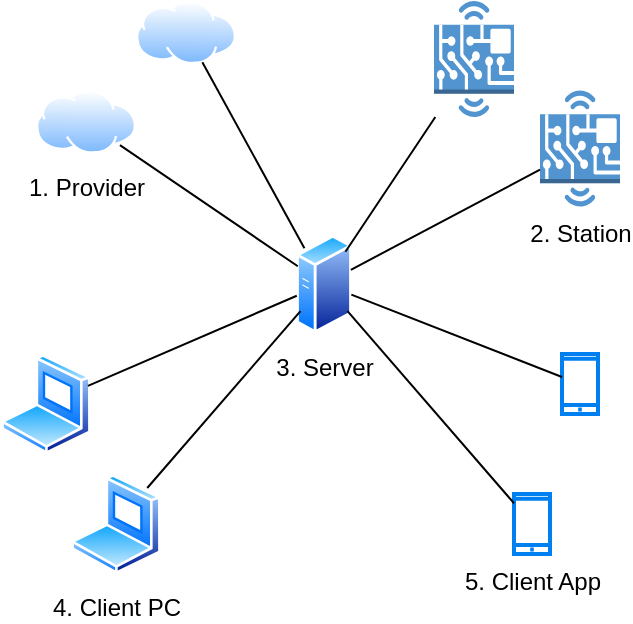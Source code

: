 <mxfile version="14.4.9" type="github" pages="3">
  <diagram id="fEXeDXgkvvIG-jPlyYwD" name="General">
    <mxGraphModel dx="854" dy="375" grid="1" gridSize="10" guides="1" tooltips="1" connect="1" arrows="1" fold="1" page="1" pageScale="1" pageWidth="827" pageHeight="1169" math="0" shadow="0">
      <root>
        <mxCell id="0" />
        <mxCell id="1" parent="0" />
        <mxCell id="RGC4h-Sw9r0hPnOn6d4H-1" value="3. Server" style="aspect=fixed;perimeter=ellipsePerimeter;html=1;align=center;shadow=0;dashed=0;spacingTop=3;image;image=img/lib/active_directory/generic_server.svg;" parent="1" vertex="1">
          <mxGeometry x="400" y="280" width="28.0" height="50" as="geometry" />
        </mxCell>
        <mxCell id="RGC4h-Sw9r0hPnOn6d4H-2" value="" style="aspect=fixed;perimeter=ellipsePerimeter;html=1;align=center;shadow=0;dashed=0;spacingTop=3;image;image=img/lib/active_directory/laptop_client.svg;" parent="1" vertex="1">
          <mxGeometry x="252.5" y="340" width="45" height="50" as="geometry" />
        </mxCell>
        <mxCell id="RGC4h-Sw9r0hPnOn6d4H-3" value="5. Client App" style="html=1;verticalLabelPosition=bottom;align=center;labelBackgroundColor=#ffffff;verticalAlign=top;strokeWidth=2;strokeColor=#0080F0;shadow=0;dashed=0;shape=mxgraph.ios7.icons.smartphone;" parent="1" vertex="1">
          <mxGeometry x="509" y="410" width="18" height="30" as="geometry" />
        </mxCell>
        <mxCell id="RGC4h-Sw9r0hPnOn6d4H-4" value="&lt;div&gt;1. Provider&lt;/div&gt;" style="aspect=fixed;perimeter=ellipsePerimeter;html=1;align=center;shadow=0;dashed=0;spacingTop=3;image;image=img/lib/active_directory/internet_cloud.svg;" parent="1" vertex="1">
          <mxGeometry x="270" y="208.25" width="50" height="31.5" as="geometry" />
        </mxCell>
        <mxCell id="RGC4h-Sw9r0hPnOn6d4H-5" value="" style="aspect=fixed;perimeter=ellipsePerimeter;html=1;align=center;shadow=0;dashed=0;spacingTop=3;image;image=img/lib/active_directory/internet_cloud.svg;" parent="1" vertex="1">
          <mxGeometry x="320" y="163.5" width="50" height="31.5" as="geometry" />
        </mxCell>
        <mxCell id="RGC4h-Sw9r0hPnOn6d4H-6" value="" style="outlineConnect=0;dashed=0;verticalLabelPosition=bottom;verticalAlign=top;align=center;html=1;shape=mxgraph.aws3.hardware_board;fillColor=#5294CF;gradientColor=none;" parent="1" vertex="1">
          <mxGeometry x="469" y="163.5" width="40" height="58" as="geometry" />
        </mxCell>
        <mxCell id="RGC4h-Sw9r0hPnOn6d4H-7" value="2. Station" style="outlineConnect=0;dashed=0;verticalLabelPosition=bottom;verticalAlign=top;align=center;html=1;shape=mxgraph.aws3.hardware_board;fillColor=#5294CF;gradientColor=none;" parent="1" vertex="1">
          <mxGeometry x="522" y="208.25" width="40" height="58" as="geometry" />
        </mxCell>
        <mxCell id="RGC4h-Sw9r0hPnOn6d4H-8" value="" style="html=1;verticalLabelPosition=bottom;align=center;labelBackgroundColor=#ffffff;verticalAlign=top;strokeWidth=2;strokeColor=#0080F0;shadow=0;dashed=0;shape=mxgraph.ios7.icons.smartphone;" parent="1" vertex="1">
          <mxGeometry x="533" y="340" width="18" height="30" as="geometry" />
        </mxCell>
        <mxCell id="RGC4h-Sw9r0hPnOn6d4H-9" value="4. Client PC" style="aspect=fixed;perimeter=ellipsePerimeter;html=1;align=center;shadow=0;dashed=0;spacingTop=3;image;image=img/lib/active_directory/laptop_client.svg;" parent="1" vertex="1">
          <mxGeometry x="287.5" y="400" width="45" height="50" as="geometry" />
        </mxCell>
        <mxCell id="RGC4h-Sw9r0hPnOn6d4H-10" value="" style="endArrow=none;html=1;" parent="1" source="RGC4h-Sw9r0hPnOn6d4H-1" target="RGC4h-Sw9r0hPnOn6d4H-4" edge="1">
          <mxGeometry width="50" height="50" relative="1" as="geometry">
            <mxPoint x="390" y="420" as="sourcePoint" />
            <mxPoint x="440" y="370" as="targetPoint" />
          </mxGeometry>
        </mxCell>
        <mxCell id="RGC4h-Sw9r0hPnOn6d4H-11" value="" style="endArrow=none;html=1;" parent="1" source="RGC4h-Sw9r0hPnOn6d4H-1" target="RGC4h-Sw9r0hPnOn6d4H-5" edge="1">
          <mxGeometry width="50" height="50" relative="1" as="geometry">
            <mxPoint x="410.411" y="308.984" as="sourcePoint" />
            <mxPoint x="292.939" y="256.319" as="targetPoint" />
          </mxGeometry>
        </mxCell>
        <mxCell id="RGC4h-Sw9r0hPnOn6d4H-12" value="" style="endArrow=none;html=1;" parent="1" source="RGC4h-Sw9r0hPnOn6d4H-1" target="RGC4h-Sw9r0hPnOn6d4H-6" edge="1">
          <mxGeometry width="50" height="50" relative="1" as="geometry">
            <mxPoint x="420.411" y="318.984" as="sourcePoint" />
            <mxPoint x="302.939" y="266.319" as="targetPoint" />
          </mxGeometry>
        </mxCell>
        <mxCell id="RGC4h-Sw9r0hPnOn6d4H-13" value="" style="endArrow=none;html=1;" parent="1" source="RGC4h-Sw9r0hPnOn6d4H-1" target="RGC4h-Sw9r0hPnOn6d4H-7" edge="1">
          <mxGeometry width="50" height="50" relative="1" as="geometry">
            <mxPoint x="430.411" y="328.984" as="sourcePoint" />
            <mxPoint x="312.939" y="276.319" as="targetPoint" />
          </mxGeometry>
        </mxCell>
        <mxCell id="RGC4h-Sw9r0hPnOn6d4H-14" value="" style="endArrow=none;html=1;" parent="1" source="RGC4h-Sw9r0hPnOn6d4H-8" target="RGC4h-Sw9r0hPnOn6d4H-1" edge="1">
          <mxGeometry width="50" height="50" relative="1" as="geometry">
            <mxPoint x="440.411" y="338.984" as="sourcePoint" />
            <mxPoint x="322.939" y="286.319" as="targetPoint" />
          </mxGeometry>
        </mxCell>
        <mxCell id="RGC4h-Sw9r0hPnOn6d4H-15" value="" style="endArrow=none;html=1;" parent="1" source="RGC4h-Sw9r0hPnOn6d4H-3" target="RGC4h-Sw9r0hPnOn6d4H-1" edge="1">
          <mxGeometry width="50" height="50" relative="1" as="geometry">
            <mxPoint x="450.411" y="348.984" as="sourcePoint" />
            <mxPoint x="332.939" y="296.319" as="targetPoint" />
          </mxGeometry>
        </mxCell>
        <mxCell id="RGC4h-Sw9r0hPnOn6d4H-16" value="" style="endArrow=none;html=1;" parent="1" source="RGC4h-Sw9r0hPnOn6d4H-9" target="RGC4h-Sw9r0hPnOn6d4H-1" edge="1">
          <mxGeometry width="50" height="50" relative="1" as="geometry">
            <mxPoint x="460.411" y="358.984" as="sourcePoint" />
            <mxPoint x="342.939" y="306.319" as="targetPoint" />
          </mxGeometry>
        </mxCell>
        <mxCell id="RGC4h-Sw9r0hPnOn6d4H-17" value="" style="endArrow=none;html=1;" parent="1" source="RGC4h-Sw9r0hPnOn6d4H-2" target="RGC4h-Sw9r0hPnOn6d4H-1" edge="1">
          <mxGeometry width="50" height="50" relative="1" as="geometry">
            <mxPoint x="470.411" y="368.984" as="sourcePoint" />
            <mxPoint x="352.939" y="316.319" as="targetPoint" />
          </mxGeometry>
        </mxCell>
      </root>
    </mxGraphModel>
  </diagram>
  <diagram id="nBBxQmhq_ujDAmsCTz7V" name="Client-Server-Provider">
    <mxGraphModel dx="1495" dy="657" grid="1" gridSize="10" guides="1" tooltips="1" connect="1" arrows="1" fold="1" page="1" pageScale="1" pageWidth="827" pageHeight="1169" math="0" shadow="0">
      <root>
        <mxCell id="Aw4lRFl4UL7oVRqVylf--0" />
        <mxCell id="Aw4lRFl4UL7oVRqVylf--1" parent="Aw4lRFl4UL7oVRqVylf--0" />
        <mxCell id="Aw4lRFl4UL7oVRqVylf--22" style="edgeStyle=orthogonalEdgeStyle;rounded=0;orthogonalLoop=1;jettySize=auto;html=1;" parent="Aw4lRFl4UL7oVRqVylf--1" source="Aw4lRFl4UL7oVRqVylf--2" target="Aw4lRFl4UL7oVRqVylf--5" edge="1">
          <mxGeometry relative="1" as="geometry">
            <Array as="points">
              <mxPoint x="300" y="230" />
              <mxPoint x="545" y="230" />
            </Array>
          </mxGeometry>
        </mxCell>
        <mxCell id="Aw4lRFl4UL7oVRqVylf--24" value="&lt;div&gt;2.Require forecast&lt;/div&gt;" style="edgeLabel;html=1;align=center;verticalAlign=middle;resizable=0;points=[];" parent="Aw4lRFl4UL7oVRqVylf--22" vertex="1" connectable="0">
          <mxGeometry x="0.134" y="-2" relative="1" as="geometry">
            <mxPoint x="-60.62" y="-2.06" as="offset" />
          </mxGeometry>
        </mxCell>
        <mxCell id="Aw4lRFl4UL7oVRqVylf--23" style="edgeStyle=orthogonalEdgeStyle;rounded=0;orthogonalLoop=1;jettySize=auto;html=1;" parent="Aw4lRFl4UL7oVRqVylf--1" source="Aw4lRFl4UL7oVRqVylf--2" target="Aw4lRFl4UL7oVRqVylf--6" edge="1">
          <mxGeometry relative="1" as="geometry">
            <Array as="points">
              <mxPoint x="310" y="260" />
              <mxPoint x="470" y="260" />
            </Array>
          </mxGeometry>
        </mxCell>
        <mxCell id="Aw4lRFl4UL7oVRqVylf--25" value="2. Require forecast" style="edgeLabel;html=1;align=center;verticalAlign=middle;resizable=0;points=[];" parent="Aw4lRFl4UL7oVRqVylf--23" vertex="1" connectable="0">
          <mxGeometry x="0.097" y="1" relative="1" as="geometry">
            <mxPoint x="-14.25" y="0.95" as="offset" />
          </mxGeometry>
        </mxCell>
        <mxCell id="Aw4lRFl4UL7oVRqVylf--32" style="edgeStyle=orthogonalEdgeStyle;rounded=0;orthogonalLoop=1;jettySize=auto;html=1;" parent="Aw4lRFl4UL7oVRqVylf--1" source="Aw4lRFl4UL7oVRqVylf--2" target="Aw4lRFl4UL7oVRqVylf--10" edge="1">
          <mxGeometry relative="1" as="geometry">
            <Array as="points">
              <mxPoint x="200" y="320" />
              <mxPoint x="200" y="320" />
            </Array>
          </mxGeometry>
        </mxCell>
        <mxCell id="Aw4lRFl4UL7oVRqVylf--33" value="4. Response forecasts" style="edgeLabel;html=1;align=center;verticalAlign=middle;resizable=0;points=[];" parent="Aw4lRFl4UL7oVRqVylf--32" vertex="1" connectable="0">
          <mxGeometry x="0.161" y="2" relative="1" as="geometry">
            <mxPoint x="13.03" y="-1.25" as="offset" />
          </mxGeometry>
        </mxCell>
        <mxCell id="Aw4lRFl4UL7oVRqVylf--2" value="" style="aspect=fixed;perimeter=ellipsePerimeter;html=1;align=center;shadow=0;dashed=0;spacingTop=3;image;image=img/lib/active_directory/generic_server.svg;" parent="Aw4lRFl4UL7oVRqVylf--1" vertex="1">
          <mxGeometry x="290" y="280" width="28.0" height="50" as="geometry" />
        </mxCell>
        <mxCell id="Aw4lRFl4UL7oVRqVylf--28" style="edgeStyle=orthogonalEdgeStyle;rounded=0;orthogonalLoop=1;jettySize=auto;html=1;" parent="Aw4lRFl4UL7oVRqVylf--1" source="Aw4lRFl4UL7oVRqVylf--5" target="Aw4lRFl4UL7oVRqVylf--2" edge="1">
          <mxGeometry relative="1" as="geometry">
            <Array as="points">
              <mxPoint x="545" y="390" />
              <mxPoint x="300" y="390" />
            </Array>
          </mxGeometry>
        </mxCell>
        <mxCell id="Aw4lRFl4UL7oVRqVylf--31" value="3. Response forecast" style="edgeLabel;html=1;align=center;verticalAlign=middle;resizable=0;points=[];" parent="Aw4lRFl4UL7oVRqVylf--28" vertex="1" connectable="0">
          <mxGeometry x="0.469" y="-1" relative="1" as="geometry">
            <mxPoint x="51.58" as="offset" />
          </mxGeometry>
        </mxCell>
        <mxCell id="Aw4lRFl4UL7oVRqVylf--5" value="" style="aspect=fixed;perimeter=ellipsePerimeter;html=1;align=center;shadow=0;dashed=0;spacingTop=3;image;image=img/lib/active_directory/internet_cloud.svg;" parent="Aw4lRFl4UL7oVRqVylf--1" vertex="1">
          <mxGeometry x="520" y="289.25" width="50" height="31.5" as="geometry" />
        </mxCell>
        <mxCell id="Aw4lRFl4UL7oVRqVylf--29" style="edgeStyle=orthogonalEdgeStyle;rounded=0;orthogonalLoop=1;jettySize=auto;html=1;" parent="Aw4lRFl4UL7oVRqVylf--1" source="Aw4lRFl4UL7oVRqVylf--6" target="Aw4lRFl4UL7oVRqVylf--2" edge="1">
          <mxGeometry relative="1" as="geometry">
            <Array as="points">
              <mxPoint x="475" y="360" />
              <mxPoint x="310" y="360" />
            </Array>
          </mxGeometry>
        </mxCell>
        <mxCell id="Aw4lRFl4UL7oVRqVylf--30" value="&lt;div&gt;3. Response forecast&lt;/div&gt;" style="edgeLabel;html=1;align=center;verticalAlign=middle;resizable=0;points=[];" parent="Aw4lRFl4UL7oVRqVylf--29" vertex="1" connectable="0">
          <mxGeometry x="0.451" relative="1" as="geometry">
            <mxPoint x="47.42" as="offset" />
          </mxGeometry>
        </mxCell>
        <mxCell id="Aw4lRFl4UL7oVRqVylf--6" value="" style="aspect=fixed;perimeter=ellipsePerimeter;html=1;align=center;shadow=0;dashed=0;spacingTop=3;image;image=img/lib/active_directory/internet_cloud.svg;" parent="Aw4lRFl4UL7oVRqVylf--1" vertex="1">
          <mxGeometry x="450" y="289.25" width="50" height="31.5" as="geometry" />
        </mxCell>
        <mxCell id="Aw4lRFl4UL7oVRqVylf--20" style="edgeStyle=orthogonalEdgeStyle;rounded=0;orthogonalLoop=1;jettySize=auto;html=1;" parent="Aw4lRFl4UL7oVRqVylf--1" source="Aw4lRFl4UL7oVRqVylf--10" edge="1">
          <mxGeometry relative="1" as="geometry">
            <mxPoint x="290" y="290" as="targetPoint" />
            <Array as="points">
              <mxPoint x="290" y="290" />
            </Array>
          </mxGeometry>
        </mxCell>
        <mxCell id="Aw4lRFl4UL7oVRqVylf--21" value="&lt;div&gt;1.Require forecasts&lt;/div&gt;" style="edgeLabel;html=1;align=center;verticalAlign=middle;resizable=0;points=[];" parent="Aw4lRFl4UL7oVRqVylf--20" vertex="1" connectable="0">
          <mxGeometry x="0.144" relative="1" as="geometry">
            <mxPoint x="-13" y="-0.75" as="offset" />
          </mxGeometry>
        </mxCell>
        <mxCell id="Aw4lRFl4UL7oVRqVylf--10" value="" style="aspect=fixed;perimeter=ellipsePerimeter;html=1;align=center;shadow=0;dashed=0;spacingTop=3;image;image=img/lib/active_directory/laptop_client.svg;" parent="Aw4lRFl4UL7oVRqVylf--1" vertex="1">
          <mxGeometry x="70" y="280" width="45" height="50" as="geometry" />
        </mxCell>
      </root>
    </mxGraphModel>
  </diagram>
  <diagram id="sMZUbyAfxOfEGztQ2zZe" name="Forecast request flow">
    <mxGraphModel dx="1495" dy="657" grid="1" gridSize="10" guides="1" tooltips="1" connect="1" arrows="1" fold="1" page="1" pageScale="1" pageWidth="827" pageHeight="1169" math="0" shadow="0">
      <root>
        <mxCell id="1N5AsAJIesdyxcbTU3Fx-0" />
        <mxCell id="1N5AsAJIesdyxcbTU3Fx-1" parent="1N5AsAJIesdyxcbTU3Fx-0" />
        <mxCell id="XPn1lnfOIxJxu-GHkoCO-16" value="&lt;div&gt;Client&lt;/div&gt;" style="shape=umlLifeline;perimeter=lifelinePerimeter;whiteSpace=wrap;html=1;container=1;collapsible=0;recursiveResize=0;outlineConnect=0;" parent="1N5AsAJIesdyxcbTU3Fx-1" vertex="1">
          <mxGeometry x="130" y="360" width="100" height="540" as="geometry" />
        </mxCell>
        <mxCell id="XPn1lnfOIxJxu-GHkoCO-17" value="Server" style="shape=umlLifeline;perimeter=lifelinePerimeter;whiteSpace=wrap;html=1;container=1;collapsible=0;recursiveResize=0;outlineConnect=0;" parent="1N5AsAJIesdyxcbTU3Fx-1" vertex="1">
          <mxGeometry x="280" y="360" width="100" height="470" as="geometry" />
        </mxCell>
        <mxCell id="XPn1lnfOIxJxu-GHkoCO-19" value="" style="html=1;points=[];perimeter=orthogonalPerimeter;" parent="XPn1lnfOIxJxu-GHkoCO-17" vertex="1">
          <mxGeometry x="45" y="50" width="10" height="130" as="geometry" />
        </mxCell>
        <mxCell id="XPn1lnfOIxJxu-GHkoCO-34" value="" style="html=1;points=[];perimeter=orthogonalPerimeter;" parent="XPn1lnfOIxJxu-GHkoCO-17" vertex="1">
          <mxGeometry x="55" y="107.5" width="10" height="240" as="geometry" />
        </mxCell>
        <mxCell id="XPn1lnfOIxJxu-GHkoCO-35" value="&lt;div&gt;2. Prepare&lt;/div&gt;&lt;div&gt;&amp;nbsp;&amp;nbsp;&amp;nbsp; first request&lt;br&gt;&lt;/div&gt;" style="edgeStyle=orthogonalEdgeStyle;html=1;align=left;spacingLeft=2;endArrow=block;rounded=0;" parent="XPn1lnfOIxJxu-GHkoCO-17" edge="1">
          <mxGeometry relative="1" as="geometry">
            <mxPoint x="55" y="80" as="sourcePoint" />
            <Array as="points">
              <mxPoint x="100" y="80" />
              <mxPoint x="100" y="138" />
            </Array>
            <mxPoint x="55" y="138" as="targetPoint" />
          </mxGeometry>
        </mxCell>
        <mxCell id="XPn1lnfOIxJxu-GHkoCO-36" value="" style="html=1;points=[];perimeter=orthogonalPerimeter;" parent="XPn1lnfOIxJxu-GHkoCO-17" vertex="1">
          <mxGeometry x="65" y="160" width="10" height="240" as="geometry" />
        </mxCell>
        <mxCell id="XPn1lnfOIxJxu-GHkoCO-37" value="&lt;div&gt;3. Prepare&lt;/div&gt;&lt;div&gt;&amp;nbsp;&amp;nbsp;&amp;nbsp; second&lt;/div&gt;&lt;div&gt;&amp;nbsp;&amp;nbsp;&amp;nbsp; request&lt;br&gt;&lt;/div&gt;" style="edgeStyle=orthogonalEdgeStyle;html=1;align=left;spacingLeft=2;endArrow=block;rounded=0;exitX=1.029;exitY=0.871;exitDx=0;exitDy=0;exitPerimeter=0;entryX=1.029;entryY=0.127;entryDx=0;entryDy=0;entryPerimeter=0;" parent="XPn1lnfOIxJxu-GHkoCO-17" source="XPn1lnfOIxJxu-GHkoCO-19" target="XPn1lnfOIxJxu-GHkoCO-36" edge="1">
          <mxGeometry x="0.641" y="10" relative="1" as="geometry">
            <mxPoint x="50" y="90" as="sourcePoint" />
            <Array as="points">
              <mxPoint x="55" y="102" />
              <mxPoint x="90" y="102" />
              <mxPoint x="90" y="183" />
            </Array>
            <mxPoint x="55" y="210" as="targetPoint" />
            <mxPoint as="offset" />
          </mxGeometry>
        </mxCell>
        <mxCell id="XPn1lnfOIxJxu-GHkoCO-20" value="1. Require forecasts" style="html=1;verticalAlign=bottom;startArrow=oval;endArrow=block;startSize=8;" parent="1N5AsAJIesdyxcbTU3Fx-1" source="XPn1lnfOIxJxu-GHkoCO-16" target="XPn1lnfOIxJxu-GHkoCO-19" edge="1">
          <mxGeometry relative="1" as="geometry">
            <mxPoint x="220" y="450" as="sourcePoint" />
            <Array as="points">
              <mxPoint x="210" y="420" />
            </Array>
          </mxGeometry>
        </mxCell>
        <mxCell id="XPn1lnfOIxJxu-GHkoCO-22" value="4. Execute first request" style="html=1;verticalAlign=bottom;startArrow=oval;endArrow=block;startSize=8;" parent="1N5AsAJIesdyxcbTU3Fx-1" source="XPn1lnfOIxJxu-GHkoCO-34" target="XPn1lnfOIxJxu-GHkoCO-21" edge="1">
          <mxGeometry relative="1" as="geometry">
            <mxPoint x="525.5" y="740" as="sourcePoint" />
            <Array as="points">
              <mxPoint x="370" y="580" />
              <mxPoint x="490" y="580" />
            </Array>
          </mxGeometry>
        </mxCell>
        <mxCell id="XPn1lnfOIxJxu-GHkoCO-23" value="Provider 1" style="shape=umlLifeline;perimeter=lifelinePerimeter;whiteSpace=wrap;html=1;container=1;collapsible=0;recursiveResize=0;outlineConnect=0;" parent="1N5AsAJIesdyxcbTU3Fx-1" vertex="1">
          <mxGeometry x="530" y="505" width="100" height="215" as="geometry" />
        </mxCell>
        <mxCell id="XPn1lnfOIxJxu-GHkoCO-21" value="" style="html=1;points=[];perimeter=orthogonalPerimeter;" parent="XPn1lnfOIxJxu-GHkoCO-23" vertex="1">
          <mxGeometry x="45" y="60" width="10" height="90" as="geometry" />
        </mxCell>
        <mxCell id="XPn1lnfOIxJxu-GHkoCO-24" value="Provider 2" style="shape=umlLifeline;perimeter=lifelinePerimeter;whiteSpace=wrap;html=1;container=1;collapsible=0;recursiveResize=0;outlineConnect=0;" parent="1N5AsAJIesdyxcbTU3Fx-1" vertex="1">
          <mxGeometry x="650" y="550" width="100" height="180" as="geometry" />
        </mxCell>
        <mxCell id="XPn1lnfOIxJxu-GHkoCO-25" value="" style="html=1;points=[];perimeter=orthogonalPerimeter;" parent="XPn1lnfOIxJxu-GHkoCO-24" vertex="1">
          <mxGeometry x="45" y="60" width="10" height="90" as="geometry" />
        </mxCell>
        <mxCell id="XPn1lnfOIxJxu-GHkoCO-26" value="5. Execute second request" style="html=1;verticalAlign=bottom;startArrow=oval;endArrow=block;startSize=8;" parent="1N5AsAJIesdyxcbTU3Fx-1" source="XPn1lnfOIxJxu-GHkoCO-36" target="XPn1lnfOIxJxu-GHkoCO-25" edge="1">
          <mxGeometry x="-0.441" relative="1" as="geometry">
            <mxPoint x="526.5" y="770" as="sourcePoint" />
            <Array as="points">
              <mxPoint x="540" y="608" />
            </Array>
            <mxPoint as="offset" />
          </mxGeometry>
        </mxCell>
        <mxCell id="XPn1lnfOIxJxu-GHkoCO-27" value="6. Response forecast" style="html=1;verticalAlign=bottom;endArrow=open;dashed=1;endSize=8;" parent="1N5AsAJIesdyxcbTU3Fx-1" source="XPn1lnfOIxJxu-GHkoCO-23" target="XPn1lnfOIxJxu-GHkoCO-34" edge="1">
          <mxGeometry relative="1" as="geometry">
            <mxPoint x="651.5" y="800" as="sourcePoint" />
            <mxPoint x="525.5" y="830" as="targetPoint" />
            <Array as="points">
              <mxPoint x="430" y="640" />
              <mxPoint x="390" y="640" />
            </Array>
          </mxGeometry>
        </mxCell>
        <mxCell id="XPn1lnfOIxJxu-GHkoCO-28" value="8. Response forecast" style="html=1;verticalAlign=bottom;endArrow=open;dashed=1;endSize=8;" parent="1N5AsAJIesdyxcbTU3Fx-1" source="XPn1lnfOIxJxu-GHkoCO-25" target="XPn1lnfOIxJxu-GHkoCO-36" edge="1">
          <mxGeometry x="0.441" relative="1" as="geometry">
            <mxPoint x="510.5" y="870" as="sourcePoint" />
            <mxPoint x="520" y="870" as="targetPoint" />
            <Array as="points">
              <mxPoint x="560" y="685" />
            </Array>
            <mxPoint as="offset" />
          </mxGeometry>
        </mxCell>
        <mxCell id="XPn1lnfOIxJxu-GHkoCO-30" value="" style="shape=umlDestroy;whiteSpace=wrap;html=1;strokeWidth=3;" parent="1N5AsAJIesdyxcbTU3Fx-1" vertex="1">
          <mxGeometry x="565" y="710" width="30" height="30" as="geometry" />
        </mxCell>
        <mxCell id="XPn1lnfOIxJxu-GHkoCO-31" value="" style="shape=umlDestroy;whiteSpace=wrap;html=1;strokeWidth=3;" parent="1N5AsAJIesdyxcbTU3Fx-1" vertex="1">
          <mxGeometry x="685" y="720" width="30" height="30" as="geometry" />
        </mxCell>
        <mxCell id="XPn1lnfOIxJxu-GHkoCO-39" value="7. Response first result" style="html=1;verticalAlign=bottom;endArrow=open;dashed=1;endSize=8;" parent="1N5AsAJIesdyxcbTU3Fx-1" source="XPn1lnfOIxJxu-GHkoCO-34" target="XPn1lnfOIxJxu-GHkoCO-16" edge="1">
          <mxGeometry relative="1" as="geometry">
            <mxPoint x="480" y="620" as="sourcePoint" />
            <mxPoint x="400" y="620" as="targetPoint" />
            <Array as="points">
              <mxPoint x="310" y="670" />
              <mxPoint x="250" y="670" />
              <mxPoint x="220" y="670" />
            </Array>
          </mxGeometry>
        </mxCell>
        <mxCell id="XPn1lnfOIxJxu-GHkoCO-42" value="9. Response second result" style="html=1;verticalAlign=bottom;endArrow=open;dashed=1;endSize=8;" parent="1N5AsAJIesdyxcbTU3Fx-1" source="XPn1lnfOIxJxu-GHkoCO-36" target="XPn1lnfOIxJxu-GHkoCO-16" edge="1">
          <mxGeometry x="0.03" relative="1" as="geometry">
            <mxPoint x="480" y="670" as="sourcePoint" />
            <mxPoint x="400" y="670" as="targetPoint" />
            <Array as="points">
              <mxPoint x="280" y="755" />
              <mxPoint x="210" y="755" />
            </Array>
            <mxPoint as="offset" />
          </mxGeometry>
        </mxCell>
        <mxCell id="XPn1lnfOIxJxu-GHkoCO-43" value="" style="shape=umlDestroy;whiteSpace=wrap;html=1;strokeWidth=3;" parent="1N5AsAJIesdyxcbTU3Fx-1" vertex="1">
          <mxGeometry x="315" y="820" width="30" height="30" as="geometry" />
        </mxCell>
        <mxCell id="XPn1lnfOIxJxu-GHkoCO-45" value="" style="shape=umlDestroy;whiteSpace=wrap;html=1;strokeWidth=3;" parent="1N5AsAJIesdyxcbTU3Fx-1" vertex="1">
          <mxGeometry x="165" y="890" width="30" height="30" as="geometry" />
        </mxCell>
      </root>
    </mxGraphModel>
  </diagram>
</mxfile>
